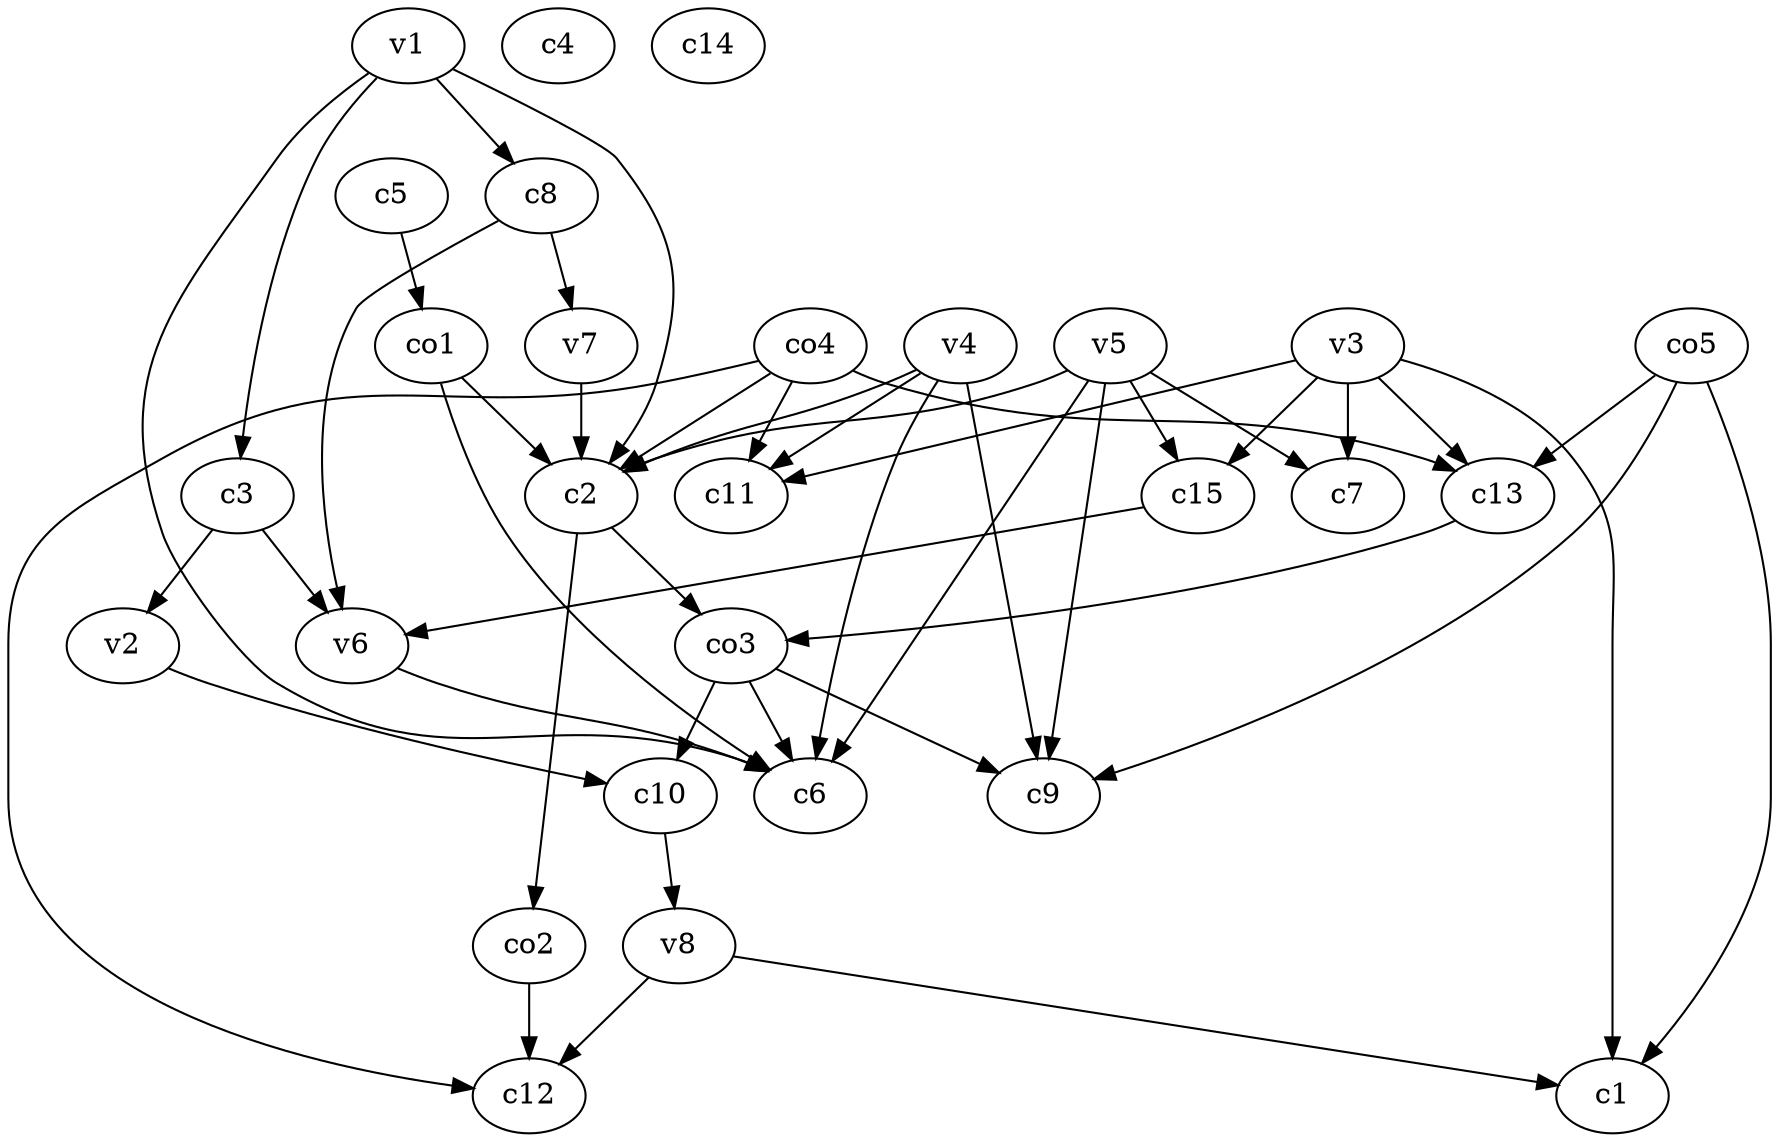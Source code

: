 strict digraph  {
c1;
c2;
c3;
c4;
c5;
c6;
c7;
c8;
c9;
c10;
c11;
c12;
c13;
c14;
c15;
v1;
v2;
v3;
v4;
v5;
v6;
v7;
v8;
co1;
co2;
co3;
co4;
co5;
c2 -> co2  [weight=1];
c2 -> co3  [weight=1];
c3 -> v2  [weight=1];
c3 -> v6  [weight=1];
c5 -> co1  [weight=1];
c8 -> v7  [weight=1];
c8 -> v6  [weight=1];
c10 -> v8  [weight=1];
c13 -> co3  [weight=1];
c15 -> v6  [weight=1];
v1 -> c8  [weight=1];
v1 -> c6  [weight=1];
v1 -> c2  [weight=1];
v1 -> c3  [weight=1];
v2 -> c10  [weight=1];
v3 -> c1  [weight=1];
v3 -> c15  [weight=1];
v3 -> c13  [weight=1];
v3 -> c7  [weight=1];
v3 -> c11  [weight=1];
v4 -> c6  [weight=1];
v4 -> c2  [weight=1];
v4 -> c9  [weight=1];
v4 -> c11  [weight=1];
v5 -> c15  [weight=1];
v5 -> c7  [weight=1];
v5 -> c6  [weight=1];
v5 -> c2  [weight=1];
v5 -> c9  [weight=1];
v6 -> c6  [weight=1];
v7 -> c2  [weight=1];
v8 -> c12  [weight=1];
v8 -> c1  [weight=1];
co1 -> c6  [weight=1];
co1 -> c2  [weight=1];
co2 -> c12  [weight=1];
co3 -> c6  [weight=1];
co3 -> c10  [weight=1];
co3 -> c9  [weight=1];
co4 -> c12  [weight=1];
co4 -> c11  [weight=1];
co4 -> c2  [weight=1];
co4 -> c13  [weight=1];
co5 -> c9  [weight=1];
co5 -> c13  [weight=1];
co5 -> c1  [weight=1];
}
